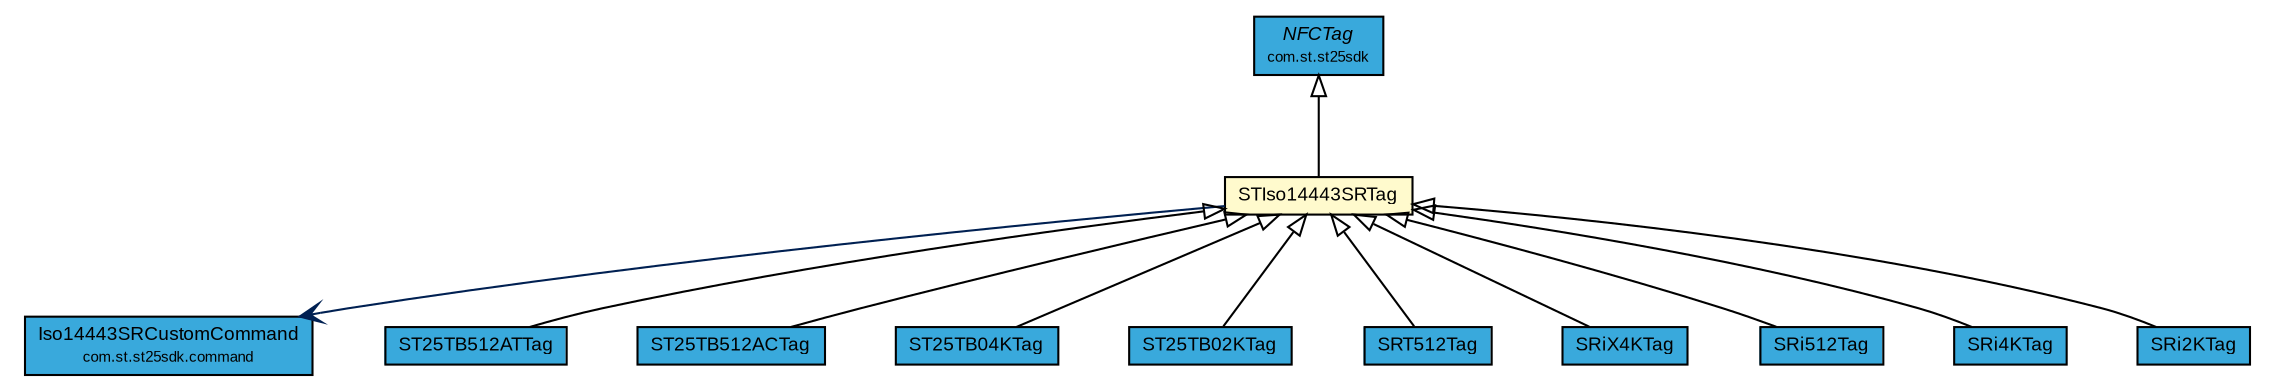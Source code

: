 #!/usr/local/bin/dot
#
# Class diagram 
# Generated by UMLGraph version R5_7_2-3-gee82a7 (http://www.umlgraph.org/)
#

digraph G {
	edge [fontname="arial",fontsize=10,labelfontname="arial",labelfontsize=10];
	node [fontname="arial",fontsize=10,shape=plaintext];
	nodesep=0.25;
	ranksep=0.5;
	// com.st.st25sdk.NFCTag
	c43111 [label=<<table title="com.st.st25sdk.NFCTag" border="0" cellborder="1" cellspacing="0" cellpadding="2" port="p" bgcolor="#39a9dc" href="../NFCTag.html">
		<tr><td><table border="0" cellspacing="0" cellpadding="1">
<tr><td align="center" balign="center"><font face="arial italic"> NFCTag </font></td></tr>
<tr><td align="center" balign="center"><font point-size="7.0"> com.st.st25sdk </font></td></tr>
		</table></td></tr>
		</table>>, URL="../NFCTag.html", fontname="arial", fontcolor="black", fontsize=9.0];
	// com.st.st25sdk.command.Iso14443SRCustomCommand
	c43160 [label=<<table title="com.st.st25sdk.command.Iso14443SRCustomCommand" border="0" cellborder="1" cellspacing="0" cellpadding="2" port="p" bgcolor="#39a9dc" href="../command/Iso14443SRCustomCommand.html">
		<tr><td><table border="0" cellspacing="0" cellpadding="1">
<tr><td align="center" balign="center"> Iso14443SRCustomCommand </td></tr>
<tr><td align="center" balign="center"><font point-size="7.0"> com.st.st25sdk.command </font></td></tr>
		</table></td></tr>
		</table>>, URL="../command/Iso14443SRCustomCommand.html", fontname="arial", fontcolor="black", fontsize=9.0];
	// com.st.st25sdk.iso14443sr.STIso14443SRTag
	c43170 [label=<<table title="com.st.st25sdk.iso14443sr.STIso14443SRTag" border="0" cellborder="1" cellspacing="0" cellpadding="2" port="p" bgcolor="lemonChiffon" href="./STIso14443SRTag.html">
		<tr><td><table border="0" cellspacing="0" cellpadding="1">
<tr><td align="center" balign="center"> STIso14443SRTag </td></tr>
		</table></td></tr>
		</table>>, URL="./STIso14443SRTag.html", fontname="arial", fontcolor="black", fontsize=9.0];
	// com.st.st25sdk.iso14443sr.ST25TB512ATTag
	c43171 [label=<<table title="com.st.st25sdk.iso14443sr.ST25TB512ATTag" border="0" cellborder="1" cellspacing="0" cellpadding="2" port="p" bgcolor="#39a9dc" href="./ST25TB512ATTag.html">
		<tr><td><table border="0" cellspacing="0" cellpadding="1">
<tr><td align="center" balign="center"> ST25TB512ATTag </td></tr>
		</table></td></tr>
		</table>>, URL="./ST25TB512ATTag.html", fontname="arial", fontcolor="black", fontsize=9.0];
	// com.st.st25sdk.iso14443sr.ST25TB512ACTag
	c43172 [label=<<table title="com.st.st25sdk.iso14443sr.ST25TB512ACTag" border="0" cellborder="1" cellspacing="0" cellpadding="2" port="p" bgcolor="#39a9dc" href="./ST25TB512ACTag.html">
		<tr><td><table border="0" cellspacing="0" cellpadding="1">
<tr><td align="center" balign="center"> ST25TB512ACTag </td></tr>
		</table></td></tr>
		</table>>, URL="./ST25TB512ACTag.html", fontname="arial", fontcolor="black", fontsize=9.0];
	// com.st.st25sdk.iso14443sr.ST25TB04KTag
	c43173 [label=<<table title="com.st.st25sdk.iso14443sr.ST25TB04KTag" border="0" cellborder="1" cellspacing="0" cellpadding="2" port="p" bgcolor="#39a9dc" href="./ST25TB04KTag.html">
		<tr><td><table border="0" cellspacing="0" cellpadding="1">
<tr><td align="center" balign="center"> ST25TB04KTag </td></tr>
		</table></td></tr>
		</table>>, URL="./ST25TB04KTag.html", fontname="arial", fontcolor="black", fontsize=9.0];
	// com.st.st25sdk.iso14443sr.ST25TB02KTag
	c43174 [label=<<table title="com.st.st25sdk.iso14443sr.ST25TB02KTag" border="0" cellborder="1" cellspacing="0" cellpadding="2" port="p" bgcolor="#39a9dc" href="./ST25TB02KTag.html">
		<tr><td><table border="0" cellspacing="0" cellpadding="1">
<tr><td align="center" balign="center"> ST25TB02KTag </td></tr>
		</table></td></tr>
		</table>>, URL="./ST25TB02KTag.html", fontname="arial", fontcolor="black", fontsize=9.0];
	// com.st.st25sdk.iso14443sr.SRT512Tag
	c43175 [label=<<table title="com.st.st25sdk.iso14443sr.SRT512Tag" border="0" cellborder="1" cellspacing="0" cellpadding="2" port="p" bgcolor="#39a9dc" href="./SRT512Tag.html">
		<tr><td><table border="0" cellspacing="0" cellpadding="1">
<tr><td align="center" balign="center"> SRT512Tag </td></tr>
		</table></td></tr>
		</table>>, URL="./SRT512Tag.html", fontname="arial", fontcolor="black", fontsize=9.0];
	// com.st.st25sdk.iso14443sr.SRiX4KTag
	c43176 [label=<<table title="com.st.st25sdk.iso14443sr.SRiX4KTag" border="0" cellborder="1" cellspacing="0" cellpadding="2" port="p" bgcolor="#39a9dc" href="./SRiX4KTag.html">
		<tr><td><table border="0" cellspacing="0" cellpadding="1">
<tr><td align="center" balign="center"> SRiX4KTag </td></tr>
		</table></td></tr>
		</table>>, URL="./SRiX4KTag.html", fontname="arial", fontcolor="black", fontsize=9.0];
	// com.st.st25sdk.iso14443sr.SRi512Tag
	c43177 [label=<<table title="com.st.st25sdk.iso14443sr.SRi512Tag" border="0" cellborder="1" cellspacing="0" cellpadding="2" port="p" bgcolor="#39a9dc" href="./SRi512Tag.html">
		<tr><td><table border="0" cellspacing="0" cellpadding="1">
<tr><td align="center" balign="center"> SRi512Tag </td></tr>
		</table></td></tr>
		</table>>, URL="./SRi512Tag.html", fontname="arial", fontcolor="black", fontsize=9.0];
	// com.st.st25sdk.iso14443sr.SRi4KTag
	c43178 [label=<<table title="com.st.st25sdk.iso14443sr.SRi4KTag" border="0" cellborder="1" cellspacing="0" cellpadding="2" port="p" bgcolor="#39a9dc" href="./SRi4KTag.html">
		<tr><td><table border="0" cellspacing="0" cellpadding="1">
<tr><td align="center" balign="center"> SRi4KTag </td></tr>
		</table></td></tr>
		</table>>, URL="./SRi4KTag.html", fontname="arial", fontcolor="black", fontsize=9.0];
	// com.st.st25sdk.iso14443sr.SRi2KTag
	c43179 [label=<<table title="com.st.st25sdk.iso14443sr.SRi2KTag" border="0" cellborder="1" cellspacing="0" cellpadding="2" port="p" bgcolor="#39a9dc" href="./SRi2KTag.html">
		<tr><td><table border="0" cellspacing="0" cellpadding="1">
<tr><td align="center" balign="center"> SRi2KTag </td></tr>
		</table></td></tr>
		</table>>, URL="./SRi2KTag.html", fontname="arial", fontcolor="black", fontsize=9.0];
	//com.st.st25sdk.iso14443sr.STIso14443SRTag extends com.st.st25sdk.NFCTag
	c43111:p -> c43170:p [dir=back,arrowtail=empty];
	//com.st.st25sdk.iso14443sr.ST25TB512ATTag extends com.st.st25sdk.iso14443sr.STIso14443SRTag
	c43170:p -> c43171:p [dir=back,arrowtail=empty];
	//com.st.st25sdk.iso14443sr.ST25TB512ACTag extends com.st.st25sdk.iso14443sr.STIso14443SRTag
	c43170:p -> c43172:p [dir=back,arrowtail=empty];
	//com.st.st25sdk.iso14443sr.ST25TB04KTag extends com.st.st25sdk.iso14443sr.STIso14443SRTag
	c43170:p -> c43173:p [dir=back,arrowtail=empty];
	//com.st.st25sdk.iso14443sr.ST25TB02KTag extends com.st.st25sdk.iso14443sr.STIso14443SRTag
	c43170:p -> c43174:p [dir=back,arrowtail=empty];
	//com.st.st25sdk.iso14443sr.SRT512Tag extends com.st.st25sdk.iso14443sr.STIso14443SRTag
	c43170:p -> c43175:p [dir=back,arrowtail=empty];
	//com.st.st25sdk.iso14443sr.SRiX4KTag extends com.st.st25sdk.iso14443sr.STIso14443SRTag
	c43170:p -> c43176:p [dir=back,arrowtail=empty];
	//com.st.st25sdk.iso14443sr.SRi512Tag extends com.st.st25sdk.iso14443sr.STIso14443SRTag
	c43170:p -> c43177:p [dir=back,arrowtail=empty];
	//com.st.st25sdk.iso14443sr.SRi4KTag extends com.st.st25sdk.iso14443sr.STIso14443SRTag
	c43170:p -> c43178:p [dir=back,arrowtail=empty];
	//com.st.st25sdk.iso14443sr.SRi2KTag extends com.st.st25sdk.iso14443sr.STIso14443SRTag
	c43170:p -> c43179:p [dir=back,arrowtail=empty];
	// com.st.st25sdk.iso14443sr.STIso14443SRTag NAVASSOC com.st.st25sdk.command.Iso14443SRCustomCommand
	c43170:p -> c43160:p [taillabel="", label="", headlabel="", fontname="arial", fontcolor="#002052", fontsize=10.0, color="#002052", arrowhead=open];
}

